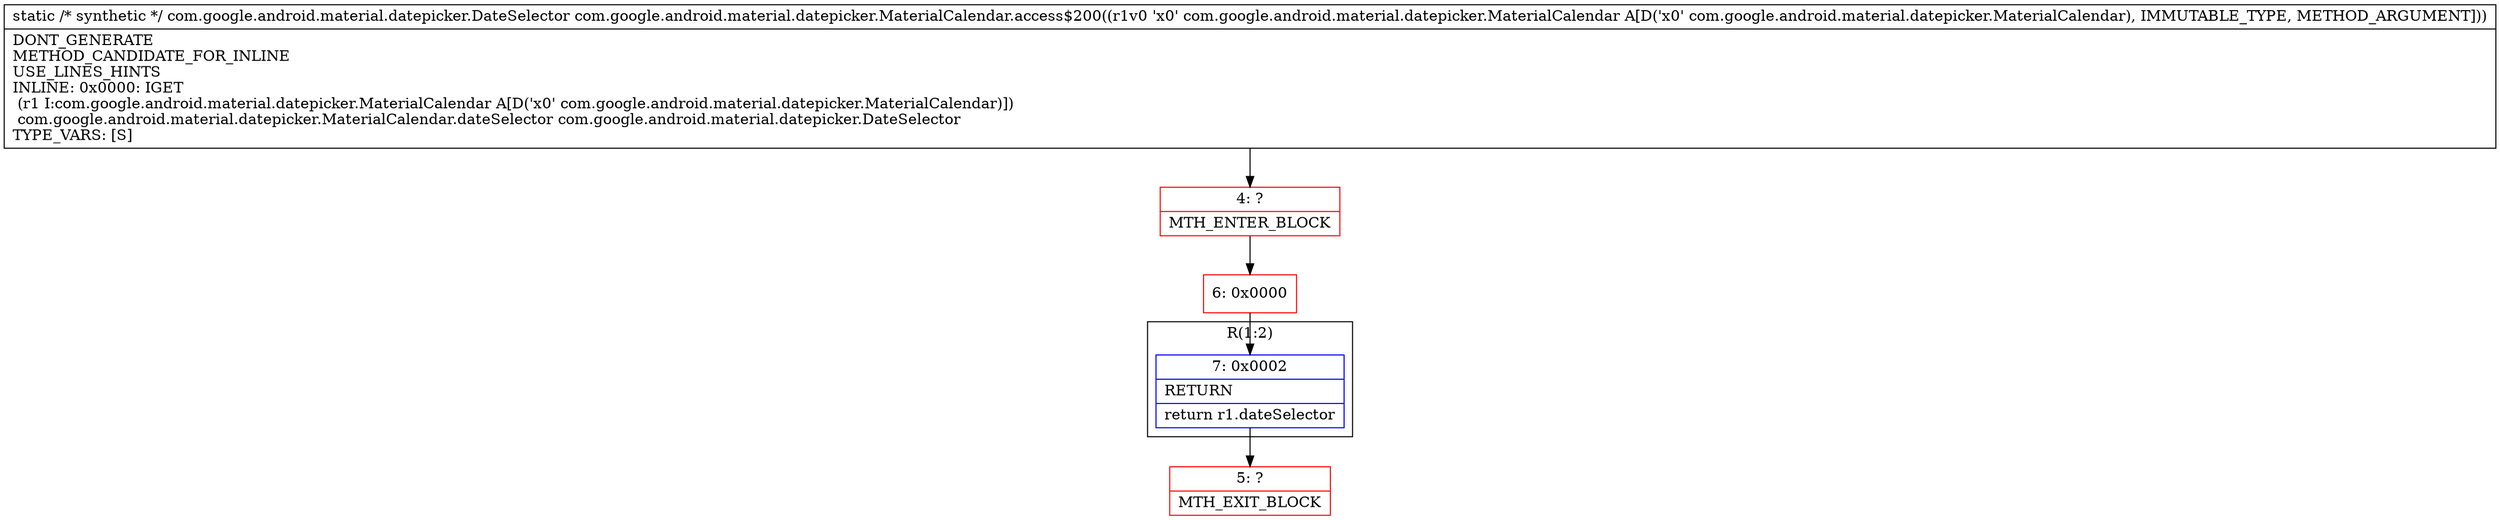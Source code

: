 digraph "CFG forcom.google.android.material.datepicker.MaterialCalendar.access$200(Lcom\/google\/android\/material\/datepicker\/MaterialCalendar;)Lcom\/google\/android\/material\/datepicker\/DateSelector;" {
subgraph cluster_Region_1853779105 {
label = "R(1:2)";
node [shape=record,color=blue];
Node_7 [shape=record,label="{7\:\ 0x0002|RETURN\l|return r1.dateSelector\l}"];
}
Node_4 [shape=record,color=red,label="{4\:\ ?|MTH_ENTER_BLOCK\l}"];
Node_6 [shape=record,color=red,label="{6\:\ 0x0000}"];
Node_5 [shape=record,color=red,label="{5\:\ ?|MTH_EXIT_BLOCK\l}"];
MethodNode[shape=record,label="{static \/* synthetic *\/ com.google.android.material.datepicker.DateSelector com.google.android.material.datepicker.MaterialCalendar.access$200((r1v0 'x0' com.google.android.material.datepicker.MaterialCalendar A[D('x0' com.google.android.material.datepicker.MaterialCalendar), IMMUTABLE_TYPE, METHOD_ARGUMENT]))  | DONT_GENERATE\lMETHOD_CANDIDATE_FOR_INLINE\lUSE_LINES_HINTS\lINLINE: 0x0000: IGET  \l  (r1 I:com.google.android.material.datepicker.MaterialCalendar A[D('x0' com.google.android.material.datepicker.MaterialCalendar)])\l com.google.android.material.datepicker.MaterialCalendar.dateSelector com.google.android.material.datepicker.DateSelector\lTYPE_VARS: [S]\l}"];
MethodNode -> Node_4;Node_7 -> Node_5;
Node_4 -> Node_6;
Node_6 -> Node_7;
}

